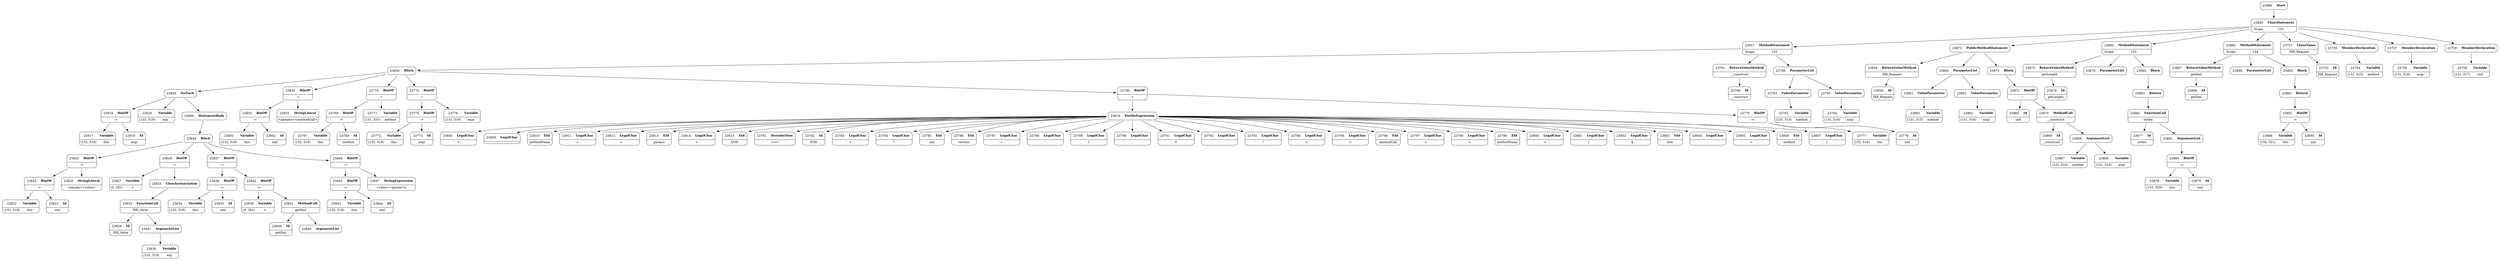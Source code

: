digraph ast {
node [shape=none];
23808 [label=<<TABLE border='1' cellspacing='0' cellpadding='10' style='rounded' ><TR><TD border='0'>23808</TD><TD border='0'><B>LegalChar</B></TD></TR><HR/><TR><TD border='0' cellpadding='5' colspan='2'>&lt;</TD></TR></TABLE>>];
23809 [label=<<TABLE border='1' cellspacing='0' cellpadding='10' style='rounded' ><TR><TD border='0'>23809</TD><TD border='0'><B>LegalChar</B></TD></TR><HR/><TR><TD border='0' cellpadding='5' colspan='2'></TD></TR></TABLE>>];
23810 [label=<<TABLE border='1' cellspacing='0' cellpadding='10' style='rounded' ><TR><TD border='0'>23810</TD><TD border='0'><B>EId</B></TD></TR><HR/><TR><TD border='0' cellpadding='5' colspan='2'>methodName</TD></TR></TABLE>>];
23811 [label=<<TABLE border='1' cellspacing='0' cellpadding='10' style='rounded' ><TR><TD border='0'>23811</TD><TD border='0'><B>LegalChar</B></TD></TR><HR/><TR><TD border='0' cellpadding='5' colspan='2'>&gt;</TD></TR></TABLE>>];
23812 [label=<<TABLE border='1' cellspacing='0' cellpadding='10' style='rounded' ><TR><TD border='0'>23812</TD><TD border='0'><B>LegalChar</B></TD></TR><HR/><TR><TD border='0' cellpadding='5' colspan='2'>&lt;</TD></TR></TABLE>>];
23813 [label=<<TABLE border='1' cellspacing='0' cellpadding='10' style='rounded' ><TR><TD border='0'>23813</TD><TD border='0'><B>EId</B></TD></TR><HR/><TR><TD border='0' cellpadding='5' colspan='2'>params</TD></TR></TABLE>>];
23814 [label=<<TABLE border='1' cellspacing='0' cellpadding='10' style='rounded' ><TR><TD border='0'>23814</TD><TD border='0'><B>LegalChar</B></TD></TR><HR/><TR><TD border='0' cellpadding='5' colspan='2'>&gt;</TD></TR></TABLE>>];
23815 [label=<<TABLE border='1' cellspacing='0' cellpadding='10' style='rounded' ><TR><TD border='0'>23815</TD><TD border='0'><B>EId</B></TD></TR><HR/><TR><TD border='0' cellpadding='5' colspan='2'>EOD</TD></TR></TABLE>>];
23816 [label=<<TABLE border='1' cellspacing='0' cellpadding='10' style='rounded' ><TR><TD border='0'>23816</TD><TD border='0'><B>PostfixExpression</B></TD></TR></TABLE>>];
23816 -> 23781 [weight=2];
23816 -> 23782 [weight=2];
23816 -> 23783 [weight=2];
23816 -> 23784 [weight=2];
23816 -> 23785 [weight=2];
23816 -> 23786 [weight=2];
23816 -> 23787 [weight=2];
23816 -> 23788 [weight=2];
23816 -> 23789 [weight=2];
23816 -> 23790 [weight=2];
23816 -> 23791 [weight=2];
23816 -> 23792 [weight=2];
23816 -> 23793 [weight=2];
23816 -> 23794 [weight=2];
23816 -> 23795 [weight=2];
23816 -> 23796 [weight=2];
23816 -> 23797 [weight=2];
23816 -> 23798 [weight=2];
23816 -> 23799 [weight=2];
23816 -> 23800 [weight=2];
23816 -> 23801 [weight=2];
23816 -> 23802 [weight=2];
23816 -> 23803 [weight=2];
23816 -> 23804 [weight=2];
23816 -> 23805 [weight=2];
23816 -> 23806 [weight=2];
23816 -> 23807 [weight=2];
23816 -> 23808 [weight=2];
23816 -> 23809 [weight=2];
23816 -> 23810 [weight=2];
23816 -> 23811 [weight=2];
23816 -> 23812 [weight=2];
23816 -> 23813 [weight=2];
23816 -> 23814 [weight=2];
23816 -> 23815 [weight=2];
23817 [label=<<TABLE border='1' cellspacing='0' cellpadding='10' style='rounded' ><TR><TD border='0'>23817</TD><TD border='0'><B>Variable</B></TD></TR><HR/><TR><TD border='0' cellpadding='5'>(132, 518)</TD><TD border='0' cellpadding='5'>this</TD></TR></TABLE>>];
23818 [label=<<TABLE border='1' cellspacing='0' cellpadding='10' style='rounded' ><TR><TD border='0'>23818</TD><TD border='0'><B>Id</B></TD></TR><HR/><TR><TD border='0' cellpadding='5' colspan='2'>args</TD></TR></TABLE>>];
23819 [label=<<TABLE border='1' cellspacing='0' cellpadding='10' style='rounded' ><TR><TD border='0'>23819</TD><TD border='0'><B>BinOP</B></TD></TR><HR/><TR><TD border='0' cellpadding='5' colspan='2'>-&gt;</TD></TR></TABLE>>];
23819 -> 23817 [weight=2];
23819 -> 23818 [weight=2];
23820 [label=<<TABLE border='1' cellspacing='0' cellpadding='10' style='rounded' ><TR><TD border='0'>23820</TD><TD border='0'><B>Variable</B></TD></TR><HR/><TR><TD border='0' cellpadding='5'>(132, 519)</TD><TD border='0' cellpadding='5'>arg</TD></TR></TABLE>>];
23822 [label=<<TABLE border='1' cellspacing='0' cellpadding='10' style='rounded' ><TR><TD border='0'>23822</TD><TD border='0'><B>Variable</B></TD></TR><HR/><TR><TD border='0' cellpadding='5'>(132, 518)</TD><TD border='0' cellpadding='5'>this</TD></TR></TABLE>>];
23823 [label=<<TABLE border='1' cellspacing='0' cellpadding='10' style='rounded' ><TR><TD border='0'>23823</TD><TD border='0'><B>Id</B></TD></TR><HR/><TR><TD border='0' cellpadding='5' colspan='2'>xml</TD></TR></TABLE>>];
23824 [label=<<TABLE border='1' cellspacing='0' cellpadding='10' style='rounded' ><TR><TD border='0'>23824</TD><TD border='0'><B>BinOP</B></TD></TR><HR/><TR><TD border='0' cellpadding='5' colspan='2'>-&gt;</TD></TR></TABLE>>];
23824 -> 23822 [weight=2];
23824 -> 23823 [weight=2];
23825 [label=<<TABLE border='1' cellspacing='0' cellpadding='10' style='rounded' ><TR><TD border='0'>23825</TD><TD border='0'><B>BinOP</B></TD></TR><HR/><TR><TD border='0' cellpadding='5' colspan='2'>.=</TD></TR></TABLE>>];
23825 -> 23824 [weight=2];
23825 -> 23826 [weight=2];
23826 [label=<<TABLE border='1' cellspacing='0' cellpadding='10' style='rounded' ><TR><TD border='0'>23826</TD><TD border='0'><B>StringLiteral</B></TD></TR><HR/><TR><TD border='0' cellpadding='5' colspan='2'>&lt;param&gt;&lt;value&gt;</TD></TR></TABLE>>];
23827 [label=<<TABLE border='1' cellspacing='0' cellpadding='10' style='rounded' ><TR><TD border='0'>23827</TD><TD border='0'><B>Variable</B></TD></TR><HR/><TR><TD border='0' cellpadding='5'>(0, 281)</TD><TD border='0' cellpadding='5'>v</TD></TR></TABLE>>];
23828 [label=<<TABLE border='1' cellspacing='0' cellpadding='10' style='rounded' ><TR><TD border='0'>23828</TD><TD border='0'><B>BinOP</B></TD></TR><HR/><TR><TD border='0' cellpadding='5' colspan='2'>=</TD></TR></TABLE>>];
23828 -> 23827 [weight=2];
23828 -> 23833 [weight=2];
23829 [label=<<TABLE border='1' cellspacing='0' cellpadding='10' style='rounded' ><TR><TD border='0'>23829</TD><TD border='0'><B>Id</B></TD></TR><HR/><TR><TD border='0' cellpadding='5' colspan='2'>IXR_Value</TD></TR></TABLE>>];
23830 [label=<<TABLE border='1' cellspacing='0' cellpadding='10' style='rounded' ><TR><TD border='0'>23830</TD><TD border='0'><B>Variable</B></TD></TR><HR/><TR><TD border='0' cellpadding='5'>(132, 519)</TD><TD border='0' cellpadding='5'>arg</TD></TR></TABLE>>];
23831 [label=<<TABLE border='1' cellspacing='0' cellpadding='10' style='rounded' ><TR><TD border='0'>23831</TD><TD border='0'><B>ArgumentList</B></TD></TR></TABLE>>];
23831 -> 23830 [weight=2];
23832 [label=<<TABLE border='1' cellspacing='0' cellpadding='10' style='rounded' ><TR><TD border='0'>23832</TD><TD border='0'><B>FunctionCall</B></TD></TR><HR/><TR><TD border='0' cellpadding='5' colspan='2'>IXR_Value</TD></TR></TABLE>>];
23832 -> 23829 [weight=2];
23832 -> 23831 [weight=2];
23833 [label=<<TABLE border='1' cellspacing='0' cellpadding='10' style='rounded' ><TR><TD border='0'>23833</TD><TD border='0'><B>ClassInstanciation</B></TD></TR></TABLE>>];
23833 -> 23832 [weight=2];
23834 [label=<<TABLE border='1' cellspacing='0' cellpadding='10' style='rounded' ><TR><TD border='0'>23834</TD><TD border='0'><B>Variable</B></TD></TR><HR/><TR><TD border='0' cellpadding='5'>(132, 518)</TD><TD border='0' cellpadding='5'>this</TD></TR></TABLE>>];
23835 [label=<<TABLE border='1' cellspacing='0' cellpadding='10' style='rounded' ><TR><TD border='0'>23835</TD><TD border='0'><B>Id</B></TD></TR><HR/><TR><TD border='0' cellpadding='5' colspan='2'>xml</TD></TR></TABLE>>];
23836 [label=<<TABLE border='1' cellspacing='0' cellpadding='10' style='rounded' ><TR><TD border='0'>23836</TD><TD border='0'><B>BinOP</B></TD></TR><HR/><TR><TD border='0' cellpadding='5' colspan='2'>-&gt;</TD></TR></TABLE>>];
23836 -> 23834 [weight=2];
23836 -> 23835 [weight=2];
23837 [label=<<TABLE border='1' cellspacing='0' cellpadding='10' style='rounded' ><TR><TD border='0'>23837</TD><TD border='0'><B>BinOP</B></TD></TR><HR/><TR><TD border='0' cellpadding='5' colspan='2'>.=</TD></TR></TABLE>>];
23837 -> 23836 [weight=2];
23837 -> 23842 [weight=2];
23838 [label=<<TABLE border='1' cellspacing='0' cellpadding='10' style='rounded' ><TR><TD border='0'>23838</TD><TD border='0'><B>Variable</B></TD></TR><HR/><TR><TD border='0' cellpadding='5'>(0, 281)</TD><TD border='0' cellpadding='5'>v</TD></TR></TABLE>>];
23839 [label=<<TABLE border='1' cellspacing='0' cellpadding='10' style='rounded' ><TR><TD border='0'>23839</TD><TD border='0'><B>Id</B></TD></TR><HR/><TR><TD border='0' cellpadding='5' colspan='2'>getXml</TD></TR></TABLE>>];
23840 [label=<<TABLE border='1' cellspacing='0' cellpadding='10' style='rounded' ><TR><TD border='0'>23840</TD><TD border='0'><B>ArgumentList</B></TD></TR></TABLE>>];
23841 [label=<<TABLE border='1' cellspacing='0' cellpadding='10' style='rounded' ><TR><TD border='0'>23841</TD><TD border='0'><B>MethodCall</B></TD></TR><HR/><TR><TD border='0' cellpadding='5' colspan='2'>getXml</TD></TR></TABLE>>];
23841 -> 23839 [weight=2];
23841 -> 23840 [weight=2];
23842 [label=<<TABLE border='1' cellspacing='0' cellpadding='10' style='rounded' ><TR><TD border='0'>23842</TD><TD border='0'><B>BinOP</B></TD></TR><HR/><TR><TD border='0' cellpadding='5' colspan='2'>-&gt;</TD></TR></TABLE>>];
23842 -> 23838 [weight=2];
23842 -> 23841 [weight=2];
23843 [label=<<TABLE border='1' cellspacing='0' cellpadding='10' style='rounded' ><TR><TD border='0'>23843</TD><TD border='0'><B>Variable</B></TD></TR><HR/><TR><TD border='0' cellpadding='5'>(132, 518)</TD><TD border='0' cellpadding='5'>this</TD></TR></TABLE>>];
23844 [label=<<TABLE border='1' cellspacing='0' cellpadding='10' style='rounded' ><TR><TD border='0'>23844</TD><TD border='0'><B>Id</B></TD></TR><HR/><TR><TD border='0' cellpadding='5' colspan='2'>xml</TD></TR></TABLE>>];
23845 [label=<<TABLE border='1' cellspacing='0' cellpadding='10' style='rounded' ><TR><TD border='0'>23845</TD><TD border='0'><B>BinOP</B></TD></TR><HR/><TR><TD border='0' cellpadding='5' colspan='2'>-&gt;</TD></TR></TABLE>>];
23845 -> 23843 [weight=2];
23845 -> 23844 [weight=2];
23846 [label=<<TABLE border='1' cellspacing='0' cellpadding='10' style='rounded' ><TR><TD border='0'>23846</TD><TD border='0'><B>BinOP</B></TD></TR><HR/><TR><TD border='0' cellpadding='5' colspan='2'>.=</TD></TR></TABLE>>];
23846 -> 23845 [weight=2];
23846 -> 23847 [weight=2];
23847 [label=<<TABLE border='1' cellspacing='0' cellpadding='10' style='rounded' ><TR><TD border='0'>23847</TD><TD border='0'><B>StringExpression</B></TD></TR><HR/><TR><TD border='0' cellpadding='5' colspan='2'>&lt;value&gt;&lt;param&gt;n</TD></TR></TABLE>>];
23848 [label=<<TABLE border='1' cellspacing='0' cellpadding='10' style='rounded' ><TR><TD border='0'>23848</TD><TD border='0'><B>Block</B></TD></TR></TABLE>>];
23848 -> 23825 [weight=2];
23848 -> 23828 [weight=2];
23848 -> 23837 [weight=2];
23848 -> 23846 [weight=2];
23849 [label=<<TABLE border='1' cellspacing='0' cellpadding='10' style='rounded' ><TR><TD border='0'>23849</TD><TD border='0'><B>ForEach</B></TD></TR></TABLE>>];
23849 -> 23819 [weight=2];
23849 -> 23820 [weight=2];
23849 -> 23850 [weight=2];
23850 [label=<<TABLE border='1' cellspacing='0' cellpadding='10' style='rounded' ><TR><TD border='0'>23850</TD><TD border='0'><B>StatementBody</B></TD></TR></TABLE>>];
23850 -> 23848 [weight=2];
23851 [label=<<TABLE border='1' cellspacing='0' cellpadding='10' style='rounded' ><TR><TD border='0'>23851</TD><TD border='0'><B>Variable</B></TD></TR><HR/><TR><TD border='0' cellpadding='5'>(132, 518)</TD><TD border='0' cellpadding='5'>this</TD></TR></TABLE>>];
23852 [label=<<TABLE border='1' cellspacing='0' cellpadding='10' style='rounded' ><TR><TD border='0'>23852</TD><TD border='0'><B>Id</B></TD></TR><HR/><TR><TD border='0' cellpadding='5' colspan='2'>xml</TD></TR></TABLE>>];
23853 [label=<<TABLE border='1' cellspacing='0' cellpadding='10' style='rounded' ><TR><TD border='0'>23853</TD><TD border='0'><B>BinOP</B></TD></TR><HR/><TR><TD border='0' cellpadding='5' colspan='2'>-&gt;</TD></TR></TABLE>>];
23853 -> 23851 [weight=2];
23853 -> 23852 [weight=2];
23854 [label=<<TABLE border='1' cellspacing='0' cellpadding='10' style='rounded' ><TR><TD border='0'>23854</TD><TD border='0'><B>BinOP</B></TD></TR><HR/><TR><TD border='0' cellpadding='5' colspan='2'>.=</TD></TR></TABLE>>];
23854 -> 23853 [weight=2];
23854 -> 23855 [weight=2];
23855 [label=<<TABLE border='1' cellspacing='0' cellpadding='10' style='rounded' ><TR><TD border='0'>23855</TD><TD border='0'><B>StringLiteral</B></TD></TR><HR/><TR><TD border='0' cellpadding='5' colspan='2'>&lt;params&gt;&lt;methodCall&gt;</TD></TR></TABLE>>];
23856 [label=<<TABLE border='1' cellspacing='0' cellpadding='10' style='rounded' ><TR><TD border='0'>23856</TD><TD border='0'><B>Block</B></TD></TR></TABLE>>];
23856 -> 23770 [weight=2];
23856 -> 23775 [weight=2];
23856 -> 23780 [weight=2];
23856 -> 23849 [weight=2];
23856 -> 23854 [weight=2];
23857 [label=<<TABLE border='1' cellspacing='0' cellpadding='10' style='rounded' ><TR><TD border='0'>23857</TD><TD border='0'><B>MethodStatement</B></TD></TR><HR/><TR><TD border='0' cellpadding='5'>Scope</TD><TD border='0' cellpadding='5'>132</TD></TR></TABLE>>];
23857 -> 23761 [weight=2];
23857 -> 23766 [weight=2];
23857 -> 23856 [weight=2];
23858 [label=<<TABLE border='1' cellspacing='0' cellpadding='10' style='rounded' ><TR><TD border='0'>23858</TD><TD border='0'><B>Id</B></TD></TR><HR/><TR><TD border='0' cellpadding='5' colspan='2'>IXR_Request</TD></TR></TABLE>>];
23859 [label=<<TABLE border='1' cellspacing='0' cellpadding='10' style='rounded' ><TR><TD border='0'>23859</TD><TD border='0'><B>ReturnValueMethod</B></TD></TR><HR/><TR><TD border='0' cellpadding='5' colspan='2'>IXR_Request</TD></TR></TABLE>>];
23859 -> 23858 [weight=2];
23860 [label=<<TABLE border='1' cellspacing='0' cellpadding='10' style='rounded' ><TR><TD border='0'>23860</TD><TD border='0'><B>Variable</B></TD></TR><HR/><TR><TD border='0' cellpadding='5'>(131, 515)</TD><TD border='0' cellpadding='5'>method</TD></TR></TABLE>>];
23861 [label=<<TABLE border='1' cellspacing='0' cellpadding='10' style='rounded' ><TR><TD border='0'>23861</TD><TD border='0'><B>ValueParameter</B></TD></TR></TABLE>>];
23861 -> 23860 [weight=2];
23862 [label=<<TABLE border='1' cellspacing='0' cellpadding='10' style='rounded' ><TR><TD border='0'>23862</TD><TD border='0'><B>Variable</B></TD></TR><HR/><TR><TD border='0' cellpadding='5'>(131, 516)</TD><TD border='0' cellpadding='5'>args</TD></TR></TABLE>>];
23863 [label=<<TABLE border='1' cellspacing='0' cellpadding='10' style='rounded' ><TR><TD border='0'>23863</TD><TD border='0'><B>ValueParameter</B></TD></TR></TABLE>>];
23863 -> 23862 [weight=2];
23864 [label=<<TABLE border='1' cellspacing='0' cellpadding='10' style='rounded' ><TR><TD border='0'>23864</TD><TD border='0'><B>ParameterList</B></TD></TR></TABLE>>];
23864 -> 23861 [weight=2];
23864 -> 23863 [weight=2];
23865 [label=<<TABLE border='1' cellspacing='0' cellpadding='10' style='rounded' ><TR><TD border='0'>23865</TD><TD border='0'><B>Id</B></TD></TR><HR/><TR><TD border='0' cellpadding='5' colspan='2'>self</TD></TR></TABLE>>];
23866 [label=<<TABLE border='1' cellspacing='0' cellpadding='10' style='rounded' ><TR><TD border='0'>23866</TD><TD border='0'><B>Id</B></TD></TR><HR/><TR><TD border='0' cellpadding='5' colspan='2'>__construct</TD></TR></TABLE>>];
23867 [label=<<TABLE border='1' cellspacing='0' cellpadding='10' style='rounded' ><TR><TD border='0'>23867</TD><TD border='0'><B>Variable</B></TD></TR><HR/><TR><TD border='0' cellpadding='5'>(131, 515)</TD><TD border='0' cellpadding='5'>method</TD></TR></TABLE>>];
23868 [label=<<TABLE border='1' cellspacing='0' cellpadding='10' style='rounded' ><TR><TD border='0'>23868</TD><TD border='0'><B>Variable</B></TD></TR><HR/><TR><TD border='0' cellpadding='5'>(131, 516)</TD><TD border='0' cellpadding='5'>args</TD></TR></TABLE>>];
23869 [label=<<TABLE border='1' cellspacing='0' cellpadding='10' style='rounded' ><TR><TD border='0'>23869</TD><TD border='0'><B>ArgumentList</B></TD></TR></TABLE>>];
23869 -> 23867 [weight=2];
23869 -> 23868 [weight=2];
23870 [label=<<TABLE border='1' cellspacing='0' cellpadding='10' style='rounded' ><TR><TD border='0'>23870</TD><TD border='0'><B>MethodCall</B></TD></TR><HR/><TR><TD border='0' cellpadding='5' colspan='2'>__construct</TD></TR></TABLE>>];
23870 -> 23866 [weight=2];
23870 -> 23869 [weight=2];
23871 [label=<<TABLE border='1' cellspacing='0' cellpadding='10' style='rounded' ><TR><TD border='0'>23871</TD><TD border='0'><B>BinOP</B></TD></TR><HR/><TR><TD border='0' cellpadding='5' colspan='2'>::</TD></TR></TABLE>>];
23871 -> 23865 [weight=2];
23871 -> 23870 [weight=2];
23872 [label=<<TABLE border='1' cellspacing='0' cellpadding='10' style='rounded' ><TR><TD border='0'>23872</TD><TD border='0'><B>Block</B></TD></TR></TABLE>>];
23872 -> 23871 [weight=2];
23873 [label=<<TABLE border='1' cellspacing='0' cellpadding='10' style='rounded' ><TR><TD border='0'>23873</TD><TD border='0'><B>PublicMethodStatement</B></TD></TR></TABLE>>];
23873 -> 23859 [weight=2];
23873 -> 23864 [weight=2];
23873 -> 23872 [weight=2];
23874 [label=<<TABLE border='1' cellspacing='0' cellpadding='10' style='rounded' ><TR><TD border='0'>23874</TD><TD border='0'><B>Id</B></TD></TR><HR/><TR><TD border='0' cellpadding='5' colspan='2'>getLength</TD></TR></TABLE>>];
23875 [label=<<TABLE border='1' cellspacing='0' cellpadding='10' style='rounded' ><TR><TD border='0'>23875</TD><TD border='0'><B>ReturnValueMethod</B></TD></TR><HR/><TR><TD border='0' cellpadding='5' colspan='2'>getLength</TD></TR></TABLE>>];
23875 -> 23874 [weight=2];
23876 [label=<<TABLE border='1' cellspacing='0' cellpadding='10' style='rounded' ><TR><TD border='0'>23876</TD><TD border='0'><B>ParameterList</B></TD></TR></TABLE>>];
23877 [label=<<TABLE border='1' cellspacing='0' cellpadding='10' style='rounded' ><TR><TD border='0'>23877</TD><TD border='0'><B>Id</B></TD></TR><HR/><TR><TD border='0' cellpadding='5' colspan='2'>strlen</TD></TR></TABLE>>];
23878 [label=<<TABLE border='1' cellspacing='0' cellpadding='10' style='rounded' ><TR><TD border='0'>23878</TD><TD border='0'><B>Variable</B></TD></TR><HR/><TR><TD border='0' cellpadding='5'>(133, 520)</TD><TD border='0' cellpadding='5'>this</TD></TR></TABLE>>];
23879 [label=<<TABLE border='1' cellspacing='0' cellpadding='10' style='rounded' ><TR><TD border='0'>23879</TD><TD border='0'><B>Id</B></TD></TR><HR/><TR><TD border='0' cellpadding='5' colspan='2'>xml</TD></TR></TABLE>>];
23880 [label=<<TABLE border='1' cellspacing='0' cellpadding='10' style='rounded' ><TR><TD border='0'>23880</TD><TD border='0'><B>BinOP</B></TD></TR><HR/><TR><TD border='0' cellpadding='5' colspan='2'>-&gt;</TD></TR></TABLE>>];
23880 -> 23878 [weight=2];
23880 -> 23879 [weight=2];
23881 [label=<<TABLE border='1' cellspacing='0' cellpadding='10' style='rounded' ><TR><TD border='0'>23881</TD><TD border='0'><B>ArgumentList</B></TD></TR></TABLE>>];
23881 -> 23880 [weight=2];
23882 [label=<<TABLE border='1' cellspacing='0' cellpadding='10' style='rounded' ><TR><TD border='0'>23882</TD><TD border='0'><B>FunctionCall</B></TD></TR><HR/><TR><TD border='0' cellpadding='5' colspan='2'>strlen</TD></TR></TABLE>>];
23882 -> 23877 [weight=2];
23882 -> 23881 [weight=2];
23883 [label=<<TABLE border='1' cellspacing='0' cellpadding='10' style='rounded' ><TR><TD border='0'>23883</TD><TD border='0'><B>Return</B></TD></TR></TABLE>>];
23883 -> 23882 [weight=2];
23884 [label=<<TABLE border='1' cellspacing='0' cellpadding='10' style='rounded' ><TR><TD border='0'>23884</TD><TD border='0'><B>Block</B></TD></TR></TABLE>>];
23884 -> 23883 [weight=2];
23885 [label=<<TABLE border='1' cellspacing='0' cellpadding='10' style='rounded' ><TR><TD border='0'>23885</TD><TD border='0'><B>MethodStatement</B></TD></TR><HR/><TR><TD border='0' cellpadding='5'>Scope</TD><TD border='0' cellpadding='5'>133</TD></TR></TABLE>>];
23885 -> 23875 [weight=2];
23885 -> 23876 [weight=2];
23885 -> 23884 [weight=2];
23886 [label=<<TABLE border='1' cellspacing='0' cellpadding='10' style='rounded' ><TR><TD border='0'>23886</TD><TD border='0'><B>Id</B></TD></TR><HR/><TR><TD border='0' cellpadding='5' colspan='2'>getXml</TD></TR></TABLE>>];
23887 [label=<<TABLE border='1' cellspacing='0' cellpadding='10' style='rounded' ><TR><TD border='0'>23887</TD><TD border='0'><B>ReturnValueMethod</B></TD></TR><HR/><TR><TD border='0' cellpadding='5' colspan='2'>getXml</TD></TR></TABLE>>];
23887 -> 23886 [weight=2];
23888 [label=<<TABLE border='1' cellspacing='0' cellpadding='10' style='rounded' ><TR><TD border='0'>23888</TD><TD border='0'><B>ParameterList</B></TD></TR></TABLE>>];
23889 [label=<<TABLE border='1' cellspacing='0' cellpadding='10' style='rounded' ><TR><TD border='0'>23889</TD><TD border='0'><B>Variable</B></TD></TR><HR/><TR><TD border='0' cellpadding='5'>(134, 521)</TD><TD border='0' cellpadding='5'>this</TD></TR></TABLE>>];
23890 [label=<<TABLE border='1' cellspacing='0' cellpadding='10' style='rounded' ><TR><TD border='0'>23890</TD><TD border='0'><B>Id</B></TD></TR><HR/><TR><TD border='0' cellpadding='5' colspan='2'>xml</TD></TR></TABLE>>];
23891 [label=<<TABLE border='1' cellspacing='0' cellpadding='10' style='rounded' ><TR><TD border='0'>23891</TD><TD border='0'><B>BinOP</B></TD></TR><HR/><TR><TD border='0' cellpadding='5' colspan='2'>-&gt;</TD></TR></TABLE>>];
23891 -> 23889 [weight=2];
23891 -> 23890 [weight=2];
23892 [label=<<TABLE border='1' cellspacing='0' cellpadding='10' style='rounded' ><TR><TD border='0'>23892</TD><TD border='0'><B>Return</B></TD></TR></TABLE>>];
23892 -> 23891 [weight=2];
23893 [label=<<TABLE border='1' cellspacing='0' cellpadding='10' style='rounded' ><TR><TD border='0'>23893</TD><TD border='0'><B>Block</B></TD></TR></TABLE>>];
23893 -> 23892 [weight=2];
23894 [label=<<TABLE border='1' cellspacing='0' cellpadding='10' style='rounded' ><TR><TD border='0'>23894</TD><TD border='0'><B>MethodStatement</B></TD></TR><HR/><TR><TD border='0' cellpadding='5'>Scope</TD><TD border='0' cellpadding='5'>134</TD></TR></TABLE>>];
23894 -> 23887 [weight=2];
23894 -> 23888 [weight=2];
23894 -> 23893 [weight=2];
23895 [label=<<TABLE border='1' cellspacing='0' cellpadding='10' style='rounded' ><TR><TD border='0'>23895</TD><TD border='0'><B>ClassStatement</B></TD></TR><HR/><TR><TD border='0' cellpadding='5'>Scope</TD><TD border='0' cellpadding='5'>131</TD></TR></TABLE>>];
23895 -> 23753 [weight=2];
23895 -> 23755 [weight=2];
23895 -> 23757 [weight=2];
23895 -> 23759 [weight=2];
23895 -> 23857 [weight=2];
23895 -> 23873 [weight=2];
23895 -> 23885 [weight=2];
23895 -> 23894 [weight=2];
23896 [label=<<TABLE border='1' cellspacing='0' cellpadding='10' style='rounded' ><TR><TD border='0'>23896</TD><TD border='0'><B>Start</B></TD></TR></TABLE>>];
23896 -> 23895 [weight=2];
23752 [label=<<TABLE border='1' cellspacing='0' cellpadding='10' style='rounded' ><TR><TD border='0'>23752</TD><TD border='0'><B>Id</B></TD></TR><HR/><TR><TD border='0' cellpadding='5' colspan='2'>IXR_Request</TD></TR></TABLE>>];
23753 [label=<<TABLE border='1' cellspacing='0' cellpadding='10' style='rounded' ><TR><TD border='0'>23753</TD><TD border='0'><B>ClassName</B></TD></TR><HR/><TR><TD border='0' cellpadding='5' colspan='2'>IXR_Request</TD></TR></TABLE>>];
23753 -> 23752 [weight=2];
23754 [label=<<TABLE border='1' cellspacing='0' cellpadding='10' style='rounded' ><TR><TD border='0'>23754</TD><TD border='0'><B>Variable</B></TD></TR><HR/><TR><TD border='0' cellpadding='5'>(131, 515)</TD><TD border='0' cellpadding='5'>method</TD></TR></TABLE>>];
23755 [label=<<TABLE border='1' cellspacing='0' cellpadding='10' style='rounded' ><TR><TD border='0'>23755</TD><TD border='0'><B>MemberDeclaration</B></TD></TR></TABLE>>];
23755 -> 23754 [weight=2];
23756 [label=<<TABLE border='1' cellspacing='0' cellpadding='10' style='rounded' ><TR><TD border='0'>23756</TD><TD border='0'><B>Variable</B></TD></TR><HR/><TR><TD border='0' cellpadding='5'>(131, 516)</TD><TD border='0' cellpadding='5'>args</TD></TR></TABLE>>];
23757 [label=<<TABLE border='1' cellspacing='0' cellpadding='10' style='rounded' ><TR><TD border='0'>23757</TD><TD border='0'><B>MemberDeclaration</B></TD></TR></TABLE>>];
23757 -> 23756 [weight=2];
23758 [label=<<TABLE border='1' cellspacing='0' cellpadding='10' style='rounded' ><TR><TD border='0'>23758</TD><TD border='0'><B>Variable</B></TD></TR><HR/><TR><TD border='0' cellpadding='5'>(131, 517)</TD><TD border='0' cellpadding='5'>xml</TD></TR></TABLE>>];
23759 [label=<<TABLE border='1' cellspacing='0' cellpadding='10' style='rounded' ><TR><TD border='0'>23759</TD><TD border='0'><B>MemberDeclaration</B></TD></TR></TABLE>>];
23759 -> 23758 [weight=2];
23760 [label=<<TABLE border='1' cellspacing='0' cellpadding='10' style='rounded' ><TR><TD border='0'>23760</TD><TD border='0'><B>Id</B></TD></TR><HR/><TR><TD border='0' cellpadding='5' colspan='2'>__construct</TD></TR></TABLE>>];
23761 [label=<<TABLE border='1' cellspacing='0' cellpadding='10' style='rounded' ><TR><TD border='0'>23761</TD><TD border='0'><B>ReturnValueMethod</B></TD></TR><HR/><TR><TD border='0' cellpadding='5' colspan='2'>__construct</TD></TR></TABLE>>];
23761 -> 23760 [weight=2];
23762 [label=<<TABLE border='1' cellspacing='0' cellpadding='10' style='rounded' ><TR><TD border='0'>23762</TD><TD border='0'><B>Variable</B></TD></TR><HR/><TR><TD border='0' cellpadding='5'>(131, 515)</TD><TD border='0' cellpadding='5'>method</TD></TR></TABLE>>];
23763 [label=<<TABLE border='1' cellspacing='0' cellpadding='10' style='rounded' ><TR><TD border='0'>23763</TD><TD border='0'><B>ValueParameter</B></TD></TR></TABLE>>];
23763 -> 23762 [weight=2];
23764 [label=<<TABLE border='1' cellspacing='0' cellpadding='10' style='rounded' ><TR><TD border='0'>23764</TD><TD border='0'><B>Variable</B></TD></TR><HR/><TR><TD border='0' cellpadding='5'>(131, 516)</TD><TD border='0' cellpadding='5'>args</TD></TR></TABLE>>];
23765 [label=<<TABLE border='1' cellspacing='0' cellpadding='10' style='rounded' ><TR><TD border='0'>23765</TD><TD border='0'><B>ValueParameter</B></TD></TR></TABLE>>];
23765 -> 23764 [weight=2];
23766 [label=<<TABLE border='1' cellspacing='0' cellpadding='10' style='rounded' ><TR><TD border='0'>23766</TD><TD border='0'><B>ParameterList</B></TD></TR></TABLE>>];
23766 -> 23763 [weight=2];
23766 -> 23765 [weight=2];
23767 [label=<<TABLE border='1' cellspacing='0' cellpadding='10' style='rounded' ><TR><TD border='0'>23767</TD><TD border='0'><B>Variable</B></TD></TR><HR/><TR><TD border='0' cellpadding='5'>(132, 518)</TD><TD border='0' cellpadding='5'>this</TD></TR></TABLE>>];
23768 [label=<<TABLE border='1' cellspacing='0' cellpadding='10' style='rounded' ><TR><TD border='0'>23768</TD><TD border='0'><B>Id</B></TD></TR><HR/><TR><TD border='0' cellpadding='5' colspan='2'>method</TD></TR></TABLE>>];
23769 [label=<<TABLE border='1' cellspacing='0' cellpadding='10' style='rounded' ><TR><TD border='0'>23769</TD><TD border='0'><B>BinOP</B></TD></TR><HR/><TR><TD border='0' cellpadding='5' colspan='2'>-&gt;</TD></TR></TABLE>>];
23769 -> 23767 [weight=2];
23769 -> 23768 [weight=2];
23770 [label=<<TABLE border='1' cellspacing='0' cellpadding='10' style='rounded' ><TR><TD border='0'>23770</TD><TD border='0'><B>BinOP</B></TD></TR><HR/><TR><TD border='0' cellpadding='5' colspan='2'>=</TD></TR></TABLE>>];
23770 -> 23769 [weight=2];
23770 -> 23771 [weight=2];
23771 [label=<<TABLE border='1' cellspacing='0' cellpadding='10' style='rounded' ><TR><TD border='0'>23771</TD><TD border='0'><B>Variable</B></TD></TR><HR/><TR><TD border='0' cellpadding='5'>(131, 515)</TD><TD border='0' cellpadding='5'>method</TD></TR></TABLE>>];
23772 [label=<<TABLE border='1' cellspacing='0' cellpadding='10' style='rounded' ><TR><TD border='0'>23772</TD><TD border='0'><B>Variable</B></TD></TR><HR/><TR><TD border='0' cellpadding='5'>(132, 518)</TD><TD border='0' cellpadding='5'>this</TD></TR></TABLE>>];
23773 [label=<<TABLE border='1' cellspacing='0' cellpadding='10' style='rounded' ><TR><TD border='0'>23773</TD><TD border='0'><B>Id</B></TD></TR><HR/><TR><TD border='0' cellpadding='5' colspan='2'>args</TD></TR></TABLE>>];
23774 [label=<<TABLE border='1' cellspacing='0' cellpadding='10' style='rounded' ><TR><TD border='0'>23774</TD><TD border='0'><B>BinOP</B></TD></TR><HR/><TR><TD border='0' cellpadding='5' colspan='2'>-&gt;</TD></TR></TABLE>>];
23774 -> 23772 [weight=2];
23774 -> 23773 [weight=2];
23775 [label=<<TABLE border='1' cellspacing='0' cellpadding='10' style='rounded' ><TR><TD border='0'>23775</TD><TD border='0'><B>BinOP</B></TD></TR><HR/><TR><TD border='0' cellpadding='5' colspan='2'>=</TD></TR></TABLE>>];
23775 -> 23774 [weight=2];
23775 -> 23776 [weight=2];
23776 [label=<<TABLE border='1' cellspacing='0' cellpadding='10' style='rounded' ><TR><TD border='0'>23776</TD><TD border='0'><B>Variable</B></TD></TR><HR/><TR><TD border='0' cellpadding='5'>(131, 516)</TD><TD border='0' cellpadding='5'>args</TD></TR></TABLE>>];
23777 [label=<<TABLE border='1' cellspacing='0' cellpadding='10' style='rounded' ><TR><TD border='0'>23777</TD><TD border='0'><B>Variable</B></TD></TR><HR/><TR><TD border='0' cellpadding='5'>(132, 518)</TD><TD border='0' cellpadding='5'>this</TD></TR></TABLE>>];
23778 [label=<<TABLE border='1' cellspacing='0' cellpadding='10' style='rounded' ><TR><TD border='0'>23778</TD><TD border='0'><B>Id</B></TD></TR><HR/><TR><TD border='0' cellpadding='5' colspan='2'>xml</TD></TR></TABLE>>];
23779 [label=<<TABLE border='1' cellspacing='0' cellpadding='10' style='rounded' ><TR><TD border='0'>23779</TD><TD border='0'><B>BinOP</B></TD></TR><HR/><TR><TD border='0' cellpadding='5' colspan='2'>-&gt;</TD></TR></TABLE>>];
23779 -> 23777 [weight=2];
23779 -> 23778 [weight=2];
23780 [label=<<TABLE border='1' cellspacing='0' cellpadding='10' style='rounded' ><TR><TD border='0'>23780</TD><TD border='0'><B>BinOP</B></TD></TR><HR/><TR><TD border='0' cellpadding='5' colspan='2'>=</TD></TR></TABLE>>];
23780 -> 23779 [weight=2];
23780 -> 23816 [weight=2];
23781 [label=<<TABLE border='1' cellspacing='0' cellpadding='10' style='rounded' ><TR><TD border='0'>23781</TD><TD border='0'><B>HeredocFlow</B></TD></TR><HR/><TR><TD border='0' cellpadding='5' colspan='2'>&lt;&lt;&lt;</TD></TR></TABLE>>];
23782 [label=<<TABLE border='1' cellspacing='0' cellpadding='10' style='rounded' ><TR><TD border='0'>23782</TD><TD border='0'><B>Id</B></TD></TR><HR/><TR><TD border='0' cellpadding='5' colspan='2'>EOD</TD></TR></TABLE>>];
23783 [label=<<TABLE border='1' cellspacing='0' cellpadding='10' style='rounded' ><TR><TD border='0'>23783</TD><TD border='0'><B>LegalChar</B></TD></TR><HR/><TR><TD border='0' cellpadding='5' colspan='2'>&lt;</TD></TR></TABLE>>];
23784 [label=<<TABLE border='1' cellspacing='0' cellpadding='10' style='rounded' ><TR><TD border='0'>23784</TD><TD border='0'><B>LegalChar</B></TD></TR><HR/><TR><TD border='0' cellpadding='5' colspan='2'>?</TD></TR></TABLE>>];
23785 [label=<<TABLE border='1' cellspacing='0' cellpadding='10' style='rounded' ><TR><TD border='0'>23785</TD><TD border='0'><B>EId</B></TD></TR><HR/><TR><TD border='0' cellpadding='5' colspan='2'>xml</TD></TR></TABLE>>];
23786 [label=<<TABLE border='1' cellspacing='0' cellpadding='10' style='rounded' ><TR><TD border='0'>23786</TD><TD border='0'><B>EId</B></TD></TR><HR/><TR><TD border='0' cellpadding='5' colspan='2'>version</TD></TR></TABLE>>];
23787 [label=<<TABLE border='1' cellspacing='0' cellpadding='10' style='rounded' ><TR><TD border='0'>23787</TD><TD border='0'><B>LegalChar</B></TD></TR><HR/><TR><TD border='0' cellpadding='5' colspan='2'>=</TD></TR></TABLE>>];
23788 [label=<<TABLE border='1' cellspacing='0' cellpadding='10' style='rounded' ><TR><TD border='0'>23788</TD><TD border='0'><B>LegalChar</B></TD></TR><HR/><TR><TD border='0' cellpadding='5' colspan='2'>'</TD></TR></TABLE>>];
23789 [label=<<TABLE border='1' cellspacing='0' cellpadding='10' style='rounded' ><TR><TD border='0'>23789</TD><TD border='0'><B>LegalChar</B></TD></TR><HR/><TR><TD border='0' cellpadding='5' colspan='2'>1</TD></TR></TABLE>>];
23790 [label=<<TABLE border='1' cellspacing='0' cellpadding='10' style='rounded' ><TR><TD border='0'>23790</TD><TD border='0'><B>LegalChar</B></TD></TR><HR/><TR><TD border='0' cellpadding='5' colspan='2'>.</TD></TR></TABLE>>];
23791 [label=<<TABLE border='1' cellspacing='0' cellpadding='10' style='rounded' ><TR><TD border='0'>23791</TD><TD border='0'><B>LegalChar</B></TD></TR><HR/><TR><TD border='0' cellpadding='5' colspan='2'>0</TD></TR></TABLE>>];
23792 [label=<<TABLE border='1' cellspacing='0' cellpadding='10' style='rounded' ><TR><TD border='0'>23792</TD><TD border='0'><B>LegalChar</B></TD></TR><HR/><TR><TD border='0' cellpadding='5' colspan='2'>'</TD></TR></TABLE>>];
23793 [label=<<TABLE border='1' cellspacing='0' cellpadding='10' style='rounded' ><TR><TD border='0'>23793</TD><TD border='0'><B>LegalChar</B></TD></TR><HR/><TR><TD border='0' cellpadding='5' colspan='2'>?</TD></TR></TABLE>>];
23794 [label=<<TABLE border='1' cellspacing='0' cellpadding='10' style='rounded' ><TR><TD border='0'>23794</TD><TD border='0'><B>LegalChar</B></TD></TR><HR/><TR><TD border='0' cellpadding='5' colspan='2'>&gt;</TD></TR></TABLE>>];
23795 [label=<<TABLE border='1' cellspacing='0' cellpadding='10' style='rounded' ><TR><TD border='0'>23795</TD><TD border='0'><B>LegalChar</B></TD></TR><HR/><TR><TD border='0' cellpadding='5' colspan='2'>&lt;</TD></TR></TABLE>>];
23796 [label=<<TABLE border='1' cellspacing='0' cellpadding='10' style='rounded' ><TR><TD border='0'>23796</TD><TD border='0'><B>EId</B></TD></TR><HR/><TR><TD border='0' cellpadding='5' colspan='2'>methodCall</TD></TR></TABLE>>];
23797 [label=<<TABLE border='1' cellspacing='0' cellpadding='10' style='rounded' ><TR><TD border='0'>23797</TD><TD border='0'><B>LegalChar</B></TD></TR><HR/><TR><TD border='0' cellpadding='5' colspan='2'>&gt;</TD></TR></TABLE>>];
23798 [label=<<TABLE border='1' cellspacing='0' cellpadding='10' style='rounded' ><TR><TD border='0'>23798</TD><TD border='0'><B>LegalChar</B></TD></TR><HR/><TR><TD border='0' cellpadding='5' colspan='2'>&lt;</TD></TR></TABLE>>];
23799 [label=<<TABLE border='1' cellspacing='0' cellpadding='10' style='rounded' ><TR><TD border='0'>23799</TD><TD border='0'><B>EId</B></TD></TR><HR/><TR><TD border='0' cellpadding='5' colspan='2'>methodName</TD></TR></TABLE>>];
23800 [label=<<TABLE border='1' cellspacing='0' cellpadding='10' style='rounded' ><TR><TD border='0'>23800</TD><TD border='0'><B>LegalChar</B></TD></TR><HR/><TR><TD border='0' cellpadding='5' colspan='2'>&gt;</TD></TR></TABLE>>];
23801 [label=<<TABLE border='1' cellspacing='0' cellpadding='10' style='rounded' ><TR><TD border='0'>23801</TD><TD border='0'><B>LegalChar</B></TD></TR><HR/><TR><TD border='0' cellpadding='5' colspan='2'>{</TD></TR></TABLE>>];
23802 [label=<<TABLE border='1' cellspacing='0' cellpadding='10' style='rounded' ><TR><TD border='0'>23802</TD><TD border='0'><B>LegalChar</B></TD></TR><HR/><TR><TD border='0' cellpadding='5' colspan='2'>$</TD></TR></TABLE>>];
23803 [label=<<TABLE border='1' cellspacing='0' cellpadding='10' style='rounded' ><TR><TD border='0'>23803</TD><TD border='0'><B>EId</B></TD></TR><HR/><TR><TD border='0' cellpadding='5' colspan='2'>this</TD></TR></TABLE>>];
23804 [label=<<TABLE border='1' cellspacing='0' cellpadding='10' style='rounded' ><TR><TD border='0'>23804</TD><TD border='0'><B>LegalChar</B></TD></TR><HR/><TR><TD border='0' cellpadding='5' colspan='2'>-</TD></TR></TABLE>>];
23805 [label=<<TABLE border='1' cellspacing='0' cellpadding='10' style='rounded' ><TR><TD border='0'>23805</TD><TD border='0'><B>LegalChar</B></TD></TR><HR/><TR><TD border='0' cellpadding='5' colspan='2'>&gt;</TD></TR></TABLE>>];
23806 [label=<<TABLE border='1' cellspacing='0' cellpadding='10' style='rounded' ><TR><TD border='0'>23806</TD><TD border='0'><B>EId</B></TD></TR><HR/><TR><TD border='0' cellpadding='5' colspan='2'>method</TD></TR></TABLE>>];
23807 [label=<<TABLE border='1' cellspacing='0' cellpadding='10' style='rounded' ><TR><TD border='0'>23807</TD><TD border='0'><B>LegalChar</B></TD></TR><HR/><TR><TD border='0' cellpadding='5' colspan='2'>}</TD></TR></TABLE>>];
}
